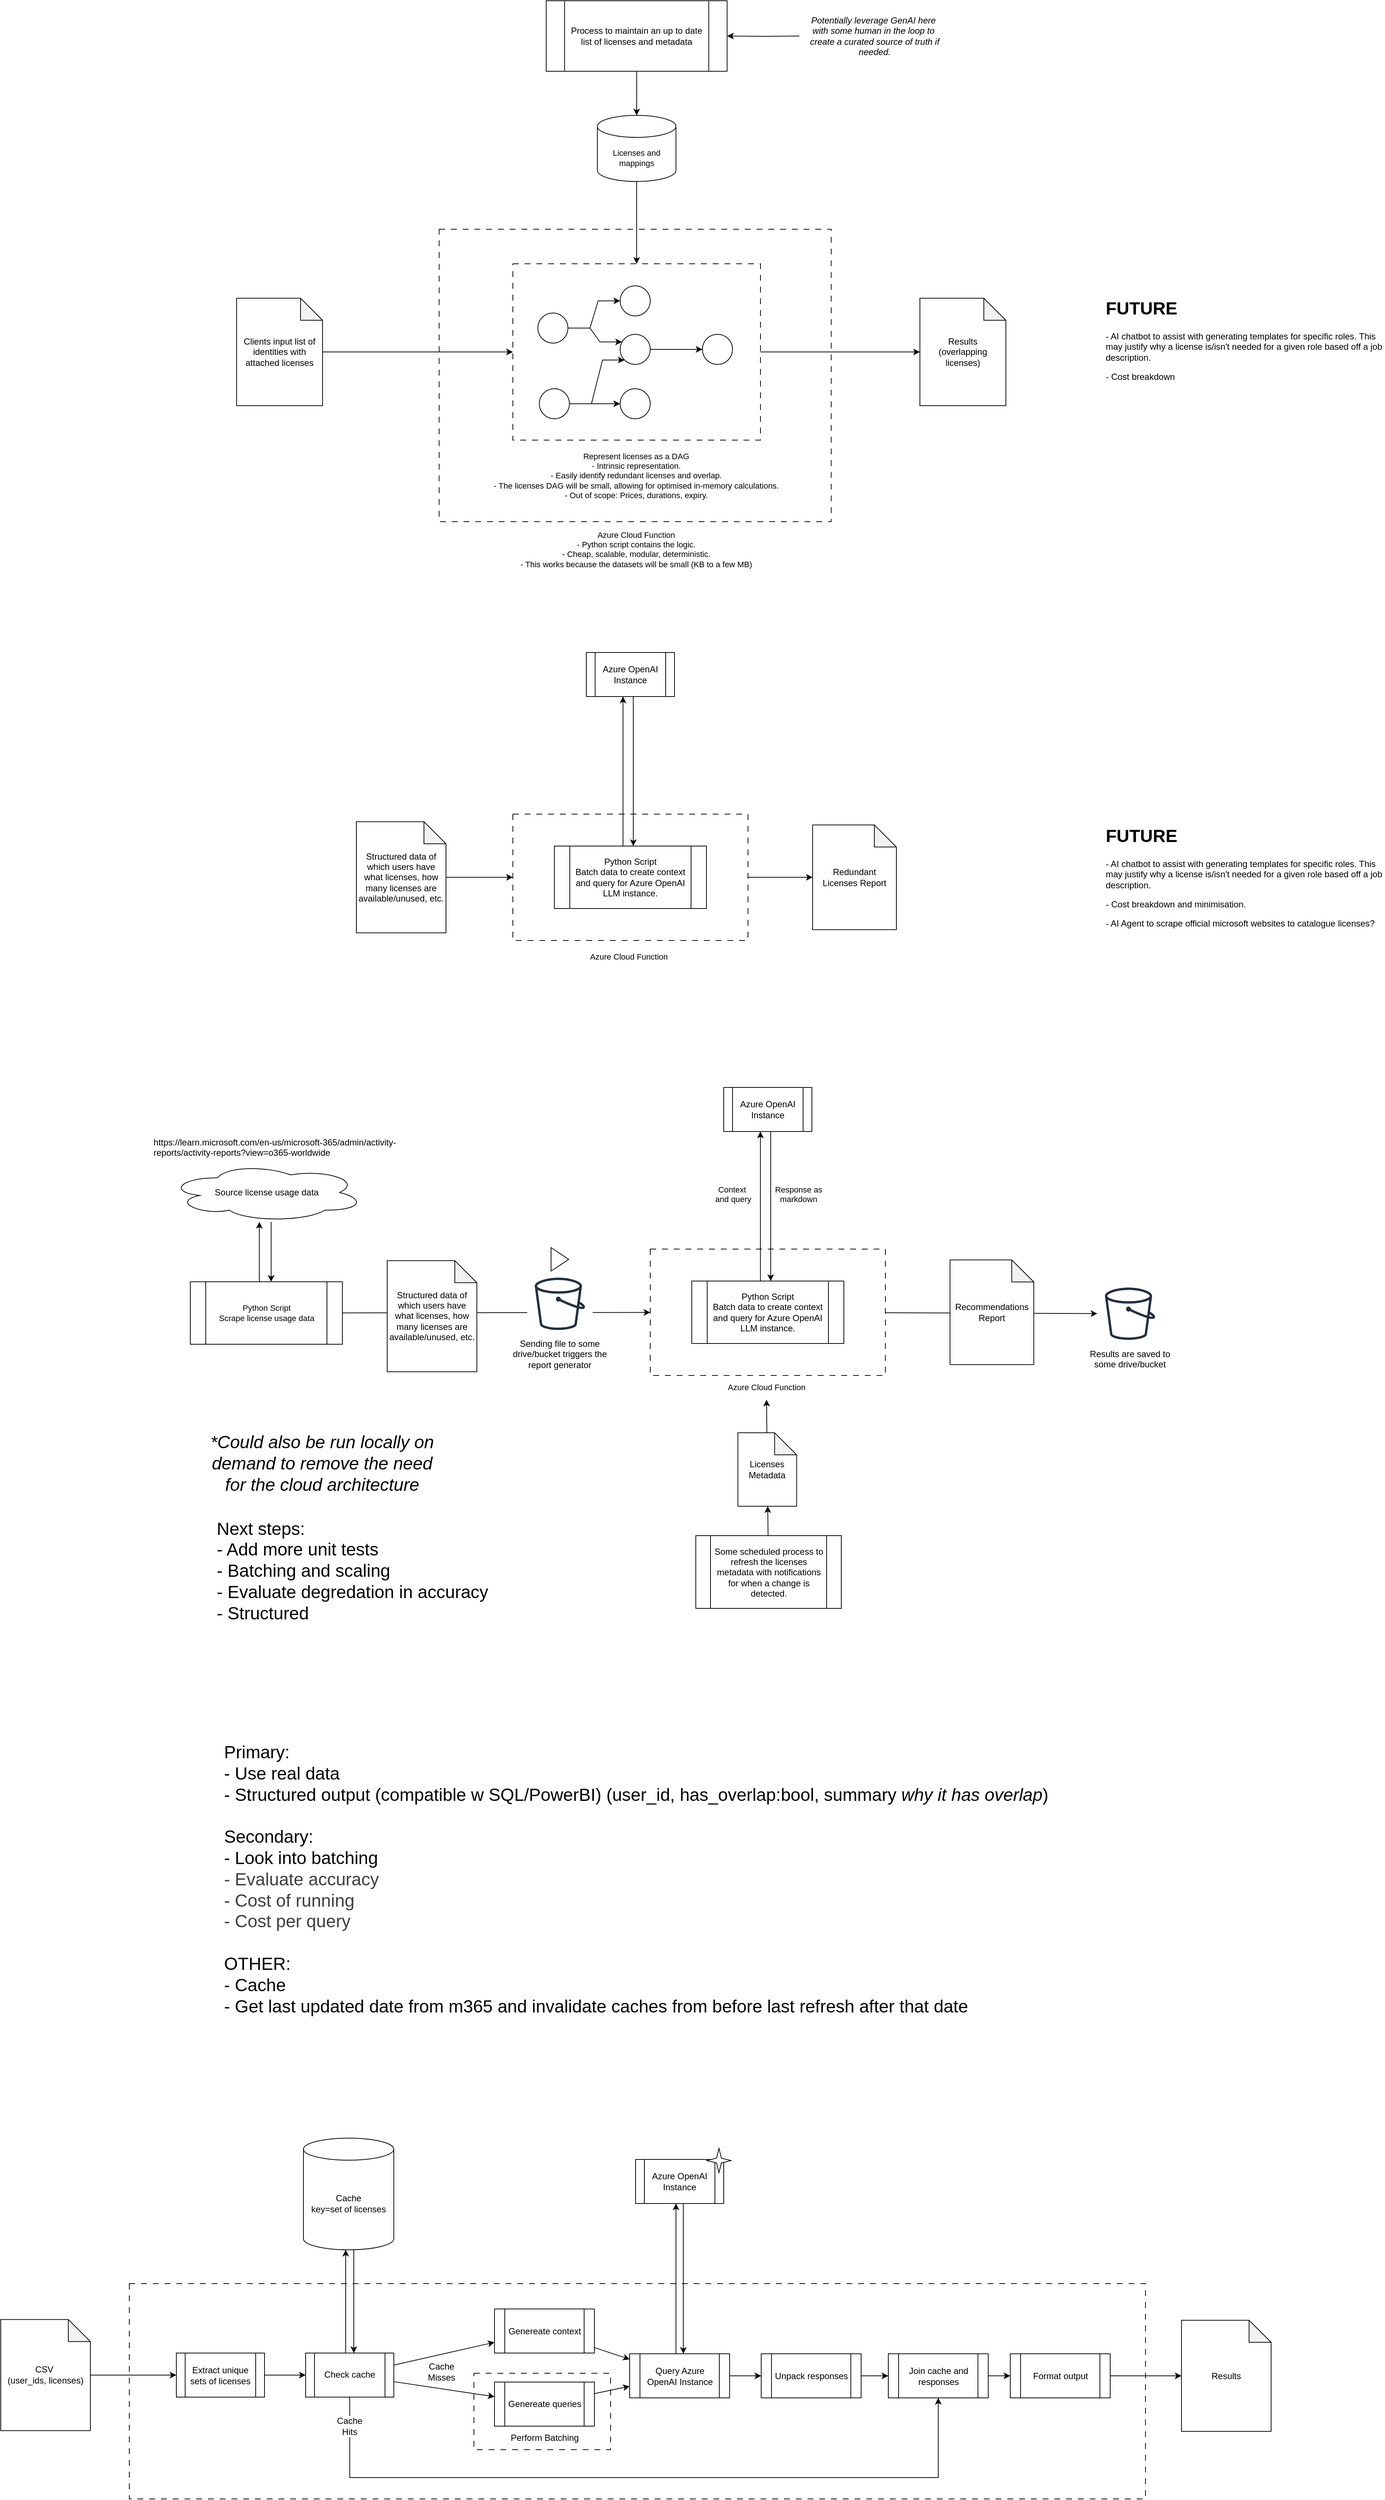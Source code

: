 <mxfile>
    <diagram name="Page-1" id="jkyWEsUThgF6aey1WfAn">
        <mxGraphModel dx="2250" dy="1457" grid="0" gridSize="10" guides="1" tooltips="1" connect="1" arrows="1" fold="1" page="0" pageScale="1" pageWidth="827" pageHeight="1169" math="0" shadow="0">
            <root>
                <mxCell id="0"/>
                <mxCell id="1" parent="0"/>
                <mxCell id="77" value="" style="rounded=0;whiteSpace=wrap;html=1;dashed=1;dashPattern=8 8;" vertex="1" parent="1">
                    <mxGeometry x="-14" y="3149" width="1383" height="293" as="geometry"/>
                </mxCell>
                <mxCell id="108" value="" style="rounded=0;whiteSpace=wrap;html=1;dashed=1;dashPattern=8 8;" vertex="1" parent="1">
                    <mxGeometry x="455" y="3271" width="186" height="104" as="geometry"/>
                </mxCell>
                <mxCell id="11" style="edgeStyle=none;html=1;" parent="1" source="5" target="10" edge="1">
                    <mxGeometry relative="1" as="geometry"/>
                </mxCell>
                <mxCell id="5" value="" style="rounded=0;whiteSpace=wrap;html=1;dashed=1;dashPattern=8 8;" parent="1" vertex="1">
                    <mxGeometry x="508" y="1149" width="320" height="172" as="geometry"/>
                </mxCell>
                <mxCell id="tkoUn3kZjdcvx1pm9AA_-21" value="" style="rounded=0;whiteSpace=wrap;html=1;dashed=1;dashPattern=8 8;" parent="1" vertex="1">
                    <mxGeometry x="407.71" y="353" width="533.58" height="398" as="geometry"/>
                </mxCell>
                <mxCell id="tkoUn3kZjdcvx1pm9AA_-20" style="edgeStyle=orthogonalEdgeStyle;rounded=0;orthogonalLoop=1;jettySize=auto;html=1;" parent="1" source="tkoUn3kZjdcvx1pm9AA_-2" target="tkoUn3kZjdcvx1pm9AA_-19" edge="1">
                    <mxGeometry relative="1" as="geometry"/>
                </mxCell>
                <mxCell id="tkoUn3kZjdcvx1pm9AA_-2" value="" style="rounded=0;whiteSpace=wrap;html=1;dashed=1;dashPattern=8 8;" parent="1" vertex="1">
                    <mxGeometry x="508" y="400" width="337" height="240" as="geometry"/>
                </mxCell>
                <mxCell id="tkoUn3kZjdcvx1pm9AA_-18" style="edgeStyle=orthogonalEdgeStyle;rounded=0;orthogonalLoop=1;jettySize=auto;html=1;entryX=0;entryY=0.5;entryDx=0;entryDy=0;" parent="1" source="tkoUn3kZjdcvx1pm9AA_-1" target="tkoUn3kZjdcvx1pm9AA_-2" edge="1">
                    <mxGeometry relative="1" as="geometry"/>
                </mxCell>
                <mxCell id="tkoUn3kZjdcvx1pm9AA_-1" value="Clients input list of identities with attached licenses" style="shape=note;whiteSpace=wrap;html=1;backgroundOutline=1;darkOpacity=0.05;" parent="1" vertex="1">
                    <mxGeometry x="132" y="446.88" width="117" height="146.25" as="geometry"/>
                </mxCell>
                <mxCell id="tkoUn3kZjdcvx1pm9AA_-3" style="edgeStyle=entityRelationEdgeStyle;rounded=0;orthogonalLoop=1;jettySize=auto;html=1;entryX=0.061;entryY=0.253;entryDx=0;entryDy=0;entryPerimeter=0;" parent="1" source="tkoUn3kZjdcvx1pm9AA_-5" target="tkoUn3kZjdcvx1pm9AA_-8" edge="1">
                    <mxGeometry relative="1" as="geometry"/>
                </mxCell>
                <mxCell id="tkoUn3kZjdcvx1pm9AA_-4" style="edgeStyle=entityRelationEdgeStyle;shape=connector;rounded=0;orthogonalLoop=1;jettySize=auto;html=1;strokeColor=default;align=center;verticalAlign=middle;fontFamily=Helvetica;fontSize=11;fontColor=default;labelBackgroundColor=default;endArrow=classic;" parent="1" source="tkoUn3kZjdcvx1pm9AA_-5" target="tkoUn3kZjdcvx1pm9AA_-6" edge="1">
                    <mxGeometry relative="1" as="geometry"/>
                </mxCell>
                <mxCell id="tkoUn3kZjdcvx1pm9AA_-5" value="" style="ellipse;whiteSpace=wrap;html=1;aspect=fixed;" parent="1" vertex="1">
                    <mxGeometry x="542" y="467" width="41" height="41" as="geometry"/>
                </mxCell>
                <mxCell id="tkoUn3kZjdcvx1pm9AA_-6" value="" style="ellipse;whiteSpace=wrap;html=1;aspect=fixed;" parent="1" vertex="1">
                    <mxGeometry x="654" y="430" width="41" height="41" as="geometry"/>
                </mxCell>
                <mxCell id="tkoUn3kZjdcvx1pm9AA_-7" style="edgeStyle=orthogonalEdgeStyle;rounded=0;orthogonalLoop=1;jettySize=auto;html=1;entryX=0;entryY=0.5;entryDx=0;entryDy=0;" parent="1" source="tkoUn3kZjdcvx1pm9AA_-8" target="tkoUn3kZjdcvx1pm9AA_-12" edge="1">
                    <mxGeometry relative="1" as="geometry"/>
                </mxCell>
                <mxCell id="tkoUn3kZjdcvx1pm9AA_-8" value="" style="ellipse;whiteSpace=wrap;html=1;aspect=fixed;" parent="1" vertex="1">
                    <mxGeometry x="654" y="496" width="41" height="41" as="geometry"/>
                </mxCell>
                <mxCell id="tkoUn3kZjdcvx1pm9AA_-9" style="edgeStyle=entityRelationEdgeStyle;shape=connector;rounded=0;orthogonalLoop=1;jettySize=auto;html=1;strokeColor=default;align=center;verticalAlign=middle;fontFamily=Helvetica;fontSize=11;fontColor=default;labelBackgroundColor=default;endArrow=classic;" parent="1" source="tkoUn3kZjdcvx1pm9AA_-11" target="tkoUn3kZjdcvx1pm9AA_-14" edge="1">
                    <mxGeometry relative="1" as="geometry"/>
                </mxCell>
                <mxCell id="tkoUn3kZjdcvx1pm9AA_-10" style="edgeStyle=entityRelationEdgeStyle;shape=connector;rounded=0;orthogonalLoop=1;jettySize=auto;html=1;entryX=0;entryY=1;entryDx=0;entryDy=0;strokeColor=default;align=center;verticalAlign=middle;fontFamily=Helvetica;fontSize=11;fontColor=default;labelBackgroundColor=default;endArrow=classic;" parent="1" source="tkoUn3kZjdcvx1pm9AA_-11" target="tkoUn3kZjdcvx1pm9AA_-8" edge="1">
                    <mxGeometry relative="1" as="geometry"/>
                </mxCell>
                <mxCell id="tkoUn3kZjdcvx1pm9AA_-11" value="" style="ellipse;whiteSpace=wrap;html=1;aspect=fixed;" parent="1" vertex="1">
                    <mxGeometry x="544" y="570" width="41" height="41" as="geometry"/>
                </mxCell>
                <mxCell id="tkoUn3kZjdcvx1pm9AA_-12" value="" style="ellipse;whiteSpace=wrap;html=1;aspect=fixed;" parent="1" vertex="1">
                    <mxGeometry x="766" y="496" width="41" height="41" as="geometry"/>
                </mxCell>
                <mxCell id="tkoUn3kZjdcvx1pm9AA_-13" value="Represent licenses as a DAG&lt;div&gt;- Intrinsic representation.&lt;br&gt;&lt;div&gt;- Easily identify redundant licenses and overlap.&lt;/div&gt;&lt;/div&gt;&lt;div&gt;- The licenses DAG will be small, allowing for optimised in-memory calculations.&lt;/div&gt;&lt;div&gt;- Out of scope: Prices, durations, expiry.&lt;/div&gt;" style="text;html=1;align=center;verticalAlign=top;whiteSpace=wrap;rounded=0;fontFamily=Helvetica;fontSize=11;fontColor=default;labelBackgroundColor=default;" parent="1" vertex="1">
                    <mxGeometry x="479" y="649" width="393.5" height="67" as="geometry"/>
                </mxCell>
                <mxCell id="tkoUn3kZjdcvx1pm9AA_-14" value="" style="ellipse;whiteSpace=wrap;html=1;aspect=fixed;" parent="1" vertex="1">
                    <mxGeometry x="654" y="570" width="41" height="41" as="geometry"/>
                </mxCell>
                <mxCell id="tkoUn3kZjdcvx1pm9AA_-16" style="edgeStyle=orthogonalEdgeStyle;rounded=0;orthogonalLoop=1;jettySize=auto;html=1;" parent="1" source="tkoUn3kZjdcvx1pm9AA_-15" target="tkoUn3kZjdcvx1pm9AA_-2" edge="1">
                    <mxGeometry relative="1" as="geometry"/>
                </mxCell>
                <mxCell id="tkoUn3kZjdcvx1pm9AA_-15" value="Licenses and mappings" style="shape=cylinder3;whiteSpace=wrap;html=1;boundedLbl=1;backgroundOutline=1;size=15;fontFamily=Helvetica;fontSize=11;fontColor=default;labelBackgroundColor=default;" parent="1" vertex="1">
                    <mxGeometry x="623" y="198" width="107" height="90" as="geometry"/>
                </mxCell>
                <mxCell id="tkoUn3kZjdcvx1pm9AA_-19" value="Results&lt;div&gt;(overlapping licenses)&lt;/div&gt;" style="shape=note;whiteSpace=wrap;html=1;backgroundOutline=1;darkOpacity=0.05;" parent="1" vertex="1">
                    <mxGeometry x="1062" y="446.88" width="117" height="146.25" as="geometry"/>
                </mxCell>
                <mxCell id="tkoUn3kZjdcvx1pm9AA_-22" value="&lt;div&gt;Azure Cloud Function&lt;/div&gt;- Python script contains the logic.&lt;div&gt;- Cheap, scalable, modular, deterministic.&lt;/div&gt;&lt;div&gt;- This works because the datasets will be small (KB to a few MB)&lt;/div&gt;" style="text;html=1;align=center;verticalAlign=top;whiteSpace=wrap;rounded=0;fontFamily=Helvetica;fontSize=11;fontColor=default;labelBackgroundColor=default;" parent="1" vertex="1">
                    <mxGeometry x="478.75" y="756" width="393.5" height="79" as="geometry"/>
                </mxCell>
                <mxCell id="tkoUn3kZjdcvx1pm9AA_-25" style="edgeStyle=orthogonalEdgeStyle;rounded=0;orthogonalLoop=1;jettySize=auto;html=1;" parent="1" source="tkoUn3kZjdcvx1pm9AA_-24" target="tkoUn3kZjdcvx1pm9AA_-15" edge="1">
                    <mxGeometry relative="1" as="geometry"/>
                </mxCell>
                <mxCell id="tkoUn3kZjdcvx1pm9AA_-24" value="Process to maintain an up to date list of licenses and metadata" style="shape=process;whiteSpace=wrap;html=1;backgroundOutline=1;" parent="1" vertex="1">
                    <mxGeometry x="553.38" y="42" width="246.25" height="96" as="geometry"/>
                </mxCell>
                <mxCell id="tkoUn3kZjdcvx1pm9AA_-27" style="edgeStyle=orthogonalEdgeStyle;rounded=0;orthogonalLoop=1;jettySize=auto;html=1;entryX=1;entryY=0.5;entryDx=0;entryDy=0;" parent="1" target="tkoUn3kZjdcvx1pm9AA_-24" edge="1">
                    <mxGeometry relative="1" as="geometry">
                        <mxPoint x="898" y="90" as="sourcePoint"/>
                    </mxGeometry>
                </mxCell>
                <mxCell id="tkoUn3kZjdcvx1pm9AA_-29" value="&lt;span style=&quot;font-style: italic;&quot;&gt;Potentially leverage GenAI here&amp;nbsp;&lt;/span&gt;&lt;div style=&quot;font-style: italic;&quot;&gt;with some human in the loop to&amp;nbsp;&lt;/div&gt;&lt;div style=&quot;font-style: italic;&quot;&gt;create a curated source of truth if needed.&lt;/div&gt;" style="text;html=1;align=center;verticalAlign=middle;whiteSpace=wrap;rounded=0;" parent="1" vertex="1">
                    <mxGeometry x="896" y="51.5" width="209" height="77" as="geometry"/>
                </mxCell>
                <mxCell id="3" value="&lt;h1 style=&quot;margin-top: 0px;&quot;&gt;FUTURE&lt;/h1&gt;&lt;p&gt;- AI chatbot to assist with generating templates for specific roles. This may justify why a license is/isn&#39;t needed for a given role based off a job description.&lt;/p&gt;&lt;p&gt;- Cost breakdown&lt;/p&gt;&lt;p&gt;&lt;br&gt;&lt;/p&gt;" style="text;html=1;whiteSpace=wrap;overflow=hidden;rounded=0;" parent="1" vertex="1">
                    <mxGeometry x="1313" y="439.5" width="381" height="154" as="geometry"/>
                </mxCell>
                <mxCell id="13" style="edgeStyle=none;html=1;endArrow=classic;endFill=1;" parent="1" edge="1">
                    <mxGeometry relative="1" as="geometry">
                        <mxPoint x="657.91" y="1192.5" as="sourcePoint"/>
                        <mxPoint x="657.91" y="989" as="targetPoint"/>
                    </mxGeometry>
                </mxCell>
                <mxCell id="4" value="&lt;div&gt;Python Script&lt;/div&gt;&lt;div&gt;Batch data to create context and query for Azure OpenAI LLM instance.&lt;/div&gt;" style="shape=process;whiteSpace=wrap;html=1;backgroundOutline=1;" parent="1" vertex="1">
                    <mxGeometry x="564.5" y="1192.5" width="207" height="85" as="geometry"/>
                </mxCell>
                <mxCell id="6" value="&lt;div&gt;Azure Cloud Function&lt;/div&gt;" style="text;html=1;align=center;verticalAlign=top;whiteSpace=wrap;rounded=0;fontFamily=Helvetica;fontSize=11;fontColor=default;labelBackgroundColor=default;" parent="1" vertex="1">
                    <mxGeometry x="468.5" y="1329.5" width="393.5" height="79" as="geometry"/>
                </mxCell>
                <mxCell id="9" style="edgeStyle=none;html=1;" parent="1" source="8" target="5" edge="1">
                    <mxGeometry relative="1" as="geometry"/>
                </mxCell>
                <mxCell id="8" value="Structured data of which users have what licenses, how many licenses are available/unused, etc." style="shape=note;whiteSpace=wrap;html=1;backgroundOutline=1;darkOpacity=0.05;" parent="1" vertex="1">
                    <mxGeometry x="295" y="1159.38" width="122" height="151.25" as="geometry"/>
                </mxCell>
                <mxCell id="10" value="Redundant&lt;div&gt;Licenses Report&lt;/div&gt;" style="shape=note;whiteSpace=wrap;html=1;backgroundOutline=1;darkOpacity=0.05;" parent="1" vertex="1">
                    <mxGeometry x="916" y="1163.75" width="114" height="142.5" as="geometry"/>
                </mxCell>
                <mxCell id="12" value="Azure OpenAI Instance" style="shape=process;whiteSpace=wrap;html=1;backgroundOutline=1;" parent="1" vertex="1">
                    <mxGeometry x="608" y="929" width="120" height="60" as="geometry"/>
                </mxCell>
                <mxCell id="14" style="edgeStyle=none;html=1;endArrow=none;endFill=0;startArrow=classic;startFill=1;" parent="1" edge="1">
                    <mxGeometry relative="1" as="geometry">
                        <mxPoint x="671.91" y="1192.5" as="sourcePoint"/>
                        <mxPoint x="671.91" y="989" as="targetPoint"/>
                    </mxGeometry>
                </mxCell>
                <mxCell id="15" value="&lt;h1 style=&quot;margin-top: 0px;&quot;&gt;FUTURE&lt;/h1&gt;&lt;p&gt;- AI chatbot to assist with generating templates for specific roles. This may justify why a license is/isn&#39;t needed for a given role based off a job description.&lt;/p&gt;&lt;p&gt;- Cost breakdown and minimisation.&lt;/p&gt;&lt;p&gt;- AI Agent to scrape official microsoft websites to catalogue licenses?&lt;/p&gt;&lt;p&gt;&lt;br&gt;&lt;/p&gt;" style="text;html=1;whiteSpace=wrap;overflow=hidden;rounded=0;" parent="1" vertex="1">
                    <mxGeometry x="1313" y="1158" width="381" height="154" as="geometry"/>
                </mxCell>
                <mxCell id="50" style="edgeStyle=none;html=1;" parent="1" source="17" target="47" edge="1">
                    <mxGeometry relative="1" as="geometry"/>
                </mxCell>
                <mxCell id="17" value="" style="rounded=0;whiteSpace=wrap;html=1;dashed=1;dashPattern=8 8;" parent="1" vertex="1">
                    <mxGeometry x="695" y="1741" width="320" height="172" as="geometry"/>
                </mxCell>
                <mxCell id="18" style="edgeStyle=none;html=1;endArrow=classic;endFill=1;" parent="1" edge="1">
                    <mxGeometry relative="1" as="geometry">
                        <mxPoint x="844.91" y="1784.5" as="sourcePoint"/>
                        <mxPoint x="844.91" y="1581" as="targetPoint"/>
                    </mxGeometry>
                </mxCell>
                <mxCell id="19" value="&lt;div&gt;Python Script&lt;/div&gt;&lt;div&gt;Batch data to create context and query for Azure OpenAI LLM instance.&lt;/div&gt;" style="shape=process;whiteSpace=wrap;html=1;backgroundOutline=1;" parent="1" vertex="1">
                    <mxGeometry x="751.5" y="1784.5" width="207" height="85" as="geometry"/>
                </mxCell>
                <mxCell id="22" value="Recommendations&lt;br&gt;Report" style="shape=note;whiteSpace=wrap;html=1;backgroundOutline=1;darkOpacity=0.05;" parent="1" vertex="1">
                    <mxGeometry x="1103" y="1755.75" width="114" height="142.5" as="geometry"/>
                </mxCell>
                <mxCell id="23" value="Azure OpenAI Instance" style="shape=process;whiteSpace=wrap;html=1;backgroundOutline=1;" parent="1" vertex="1">
                    <mxGeometry x="795" y="1521" width="120" height="60" as="geometry"/>
                </mxCell>
                <mxCell id="24" style="edgeStyle=none;html=1;endArrow=none;endFill=0;startArrow=classic;startFill=1;" parent="1" edge="1">
                    <mxGeometry relative="1" as="geometry">
                        <mxPoint x="858.91" y="1784.5" as="sourcePoint"/>
                        <mxPoint x="858.91" y="1581" as="targetPoint"/>
                    </mxGeometry>
                </mxCell>
                <mxCell id="26" value="&lt;div&gt;Azure Cloud Function&lt;/div&gt;" style="text;html=1;align=center;verticalAlign=top;whiteSpace=wrap;rounded=0;fontFamily=Helvetica;fontSize=11;fontColor=default;labelBackgroundColor=default;" parent="1" vertex="1">
                    <mxGeometry x="745.75" y="1916" width="214.75" height="30" as="geometry"/>
                </mxCell>
                <mxCell id="35" style="edgeStyle=none;html=1;" parent="1" edge="1">
                    <mxGeometry relative="1" as="geometry">
                        <mxPoint x="162.95" y="1785.5" as="sourcePoint"/>
                        <mxPoint x="162.95" y="1704" as="targetPoint"/>
                    </mxGeometry>
                </mxCell>
                <mxCell id="33" value="&lt;div style=&quot;font-size: 11px;&quot;&gt;Python Script&lt;/div&gt;&lt;div style=&quot;font-size: 11px;&quot;&gt;Scrape license usage data&lt;/div&gt;" style="shape=process;whiteSpace=wrap;html=1;backgroundOutline=1;" parent="1" vertex="1">
                    <mxGeometry x="69" y="1785.5" width="207" height="85" as="geometry"/>
                </mxCell>
                <mxCell id="34" value="Source license usage data" style="ellipse;shape=cloud;whiteSpace=wrap;html=1;" parent="1" vertex="1">
                    <mxGeometry x="39.5" y="1624" width="266" height="80" as="geometry"/>
                </mxCell>
                <mxCell id="36" style="edgeStyle=none;html=1;startArrow=classic;startFill=1;endArrow=none;endFill=0;" parent="1" edge="1">
                    <mxGeometry relative="1" as="geometry">
                        <mxPoint x="179" y="1785.5" as="sourcePoint"/>
                        <mxPoint x="179" y="1704" as="targetPoint"/>
                    </mxGeometry>
                </mxCell>
                <UserObject label="https://learn.microsoft.com/en-us/microsoft-365/admin/activity-reports/activity-reports?view=o365-worldwide" link="https://learn.microsoft.com/en-us/microsoft-365/admin/activity-reports/activity-reports?view=o365-worldwide" id="37">
                    <mxCell style="text;whiteSpace=wrap;" parent="1" vertex="1">
                        <mxGeometry x="17" y="1582" width="335" height="51" as="geometry"/>
                    </mxCell>
                </UserObject>
                <mxCell id="40" value="&lt;div&gt;Context&amp;nbsp;&lt;/div&gt;&lt;div&gt;and query&lt;/div&gt;" style="text;html=1;align=center;verticalAlign=top;whiteSpace=wrap;rounded=0;fontFamily=Helvetica;fontSize=11;fontColor=default;labelBackgroundColor=default;" parent="1" vertex="1">
                    <mxGeometry x="773" y="1647" width="70" height="41" as="geometry"/>
                </mxCell>
                <mxCell id="41" value="Response as markdown" style="text;html=1;align=center;verticalAlign=top;whiteSpace=wrap;rounded=0;fontFamily=Helvetica;fontSize=11;fontColor=default;labelBackgroundColor=default;" parent="1" vertex="1">
                    <mxGeometry x="862" y="1647" width="70" height="41" as="geometry"/>
                </mxCell>
                <mxCell id="43" value="" style="edgeStyle=none;html=1;" parent="1" source="33" target="17" edge="1">
                    <mxGeometry relative="1" as="geometry">
                        <mxPoint x="342" y="1827" as="sourcePoint"/>
                        <mxPoint x="586" y="1824.5" as="targetPoint"/>
                    </mxGeometry>
                </mxCell>
                <mxCell id="21" value="Structured data of which users have what licenses, how many licenses are available/unused, etc." style="shape=note;whiteSpace=wrap;html=1;backgroundOutline=1;darkOpacity=0.05;" parent="1" vertex="1">
                    <mxGeometry x="337" y="1756.75" width="122" height="151.25" as="geometry"/>
                </mxCell>
                <mxCell id="45" value="" style="sketch=0;outlineConnect=0;fontColor=#232F3E;gradientColor=none;strokeColor=#232F3E;fillColor=#ffffff;dashed=0;verticalLabelPosition=bottom;verticalAlign=top;align=center;html=1;fontSize=12;fontStyle=0;aspect=fixed;shape=mxgraph.aws4.resourceIcon;resIcon=mxgraph.aws4.bucket;" parent="1" vertex="1">
                    <mxGeometry x="527.5" y="1771" width="89" height="89" as="geometry"/>
                </mxCell>
                <mxCell id="46" value="&lt;span style=&quot;color: rgb(0, 0, 0); font-family: Helvetica; font-size: 12px; font-style: normal; font-variant-ligatures: normal; font-variant-caps: normal; font-weight: 400; letter-spacing: normal; orphans: 2; text-indent: 0px; text-transform: none; widows: 2; word-spacing: 0px; -webkit-text-stroke-width: 0px; white-space: normal; background-color: rgb(255, 255, 255); text-decoration-thickness: initial; text-decoration-style: initial; text-decoration-color: initial; float: none; display: inline !important;&quot;&gt;Sending file to some drive/bucket triggers the report generator&lt;/span&gt;" style="text;whiteSpace=wrap;html=1;align=center;" parent="1" vertex="1">
                    <mxGeometry x="506" y="1856" width="132" height="52" as="geometry"/>
                </mxCell>
                <mxCell id="47" value="" style="sketch=0;outlineConnect=0;fontColor=#232F3E;gradientColor=none;strokeColor=#232F3E;fillColor=#ffffff;dashed=0;verticalLabelPosition=bottom;verticalAlign=top;align=center;html=1;fontSize=12;fontStyle=0;aspect=fixed;shape=mxgraph.aws4.resourceIcon;resIcon=mxgraph.aws4.bucket;" parent="1" vertex="1">
                    <mxGeometry x="1303.5" y="1784.5" width="89" height="89" as="geometry"/>
                </mxCell>
                <mxCell id="48" value="&lt;span style=&quot;color: rgb(0, 0, 0); font-family: Helvetica; font-size: 12px; font-style: normal; font-variant-ligatures: normal; font-variant-caps: normal; font-weight: 400; letter-spacing: normal; orphans: 2; text-indent: 0px; text-transform: none; widows: 2; word-spacing: 0px; -webkit-text-stroke-width: 0px; white-space: normal; background-color: rgb(255, 255, 255); text-decoration-thickness: initial; text-decoration-style: initial; text-decoration-color: initial; float: none; display: inline !important;&quot;&gt;Results are saved to some drive/bucket&lt;/span&gt;" style="text;whiteSpace=wrap;html=1;align=center;" parent="1" vertex="1">
                    <mxGeometry x="1282" y="1869.5" width="132" height="52" as="geometry"/>
                </mxCell>
                <mxCell id="51" value="&lt;font style=&quot;font-size: 24px;&quot;&gt;*Could also be run locally on demand to remove the need for the cloud architecture&lt;/font&gt;" style="text;html=1;align=center;verticalAlign=middle;whiteSpace=wrap;rounded=0;fontStyle=2" parent="1" vertex="1">
                    <mxGeometry x="80.5" y="2018" width="334.5" height="30" as="geometry"/>
                </mxCell>
                <mxCell id="52" value="&lt;span style=&quot;font-size: 24px; font-style: normal;&quot;&gt;Next steps:&lt;/span&gt;&lt;div&gt;&lt;span style=&quot;font-size: 24px; font-style: normal;&quot;&gt;- Add more unit tests&lt;/span&gt;&lt;/div&gt;&lt;div&gt;&lt;span style=&quot;font-size: 24px; font-style: normal;&quot;&gt;- Batching and scaling&lt;/span&gt;&lt;/div&gt;&lt;div&gt;&lt;span style=&quot;font-size: 24px; font-style: normal;&quot;&gt;- Evaluate degredation in accuracy&amp;nbsp;&lt;/span&gt;&lt;/div&gt;&lt;div&gt;&lt;span style=&quot;font-size: 24px; font-style: normal;&quot;&gt;- Structured&lt;/span&gt;&lt;/div&gt;" style="text;html=1;align=left;verticalAlign=middle;whiteSpace=wrap;rounded=0;fontStyle=2" parent="1" vertex="1">
                    <mxGeometry x="102.5" y="2130" width="425" height="97" as="geometry"/>
                </mxCell>
                <mxCell id="53" value="" style="triangle;whiteSpace=wrap;html=1;" parent="1" vertex="1">
                    <mxGeometry x="560" y="1739" width="24" height="32" as="geometry"/>
                </mxCell>
                <mxCell id="64" style="edgeStyle=none;html=1;" parent="1" source="60" target="26" edge="1">
                    <mxGeometry relative="1" as="geometry"/>
                </mxCell>
                <mxCell id="62" value="Some scheduled process to refresh the licenses metadata with notifications for when a change is detected." style="shape=process;whiteSpace=wrap;html=1;backgroundOutline=1;" parent="1" vertex="1">
                    <mxGeometry x="757" y="2131" width="198" height="99" as="geometry"/>
                </mxCell>
                <mxCell id="65" value="" style="edgeStyle=none;html=1;" parent="1" source="62" target="60" edge="1">
                    <mxGeometry relative="1" as="geometry">
                        <mxPoint x="855" y="2184" as="sourcePoint"/>
                        <mxPoint x="853" y="1946" as="targetPoint"/>
                    </mxGeometry>
                </mxCell>
                <mxCell id="60" value="Licenses Metadata" style="shape=note;whiteSpace=wrap;html=1;backgroundOutline=1;darkOpacity=0.05;" parent="1" vertex="1">
                    <mxGeometry x="814.25" y="1991" width="80" height="100" as="geometry"/>
                </mxCell>
                <mxCell id="66" value="&lt;span style=&quot;font-size: 24px; font-style: normal;&quot;&gt;Primary:&lt;/span&gt;&lt;div&gt;&lt;span style=&quot;font-size: 24px; font-style: normal;&quot;&gt;- Use real data&lt;/span&gt;&lt;div&gt;&lt;span style=&quot;font-size: 24px; font-style: normal;&quot;&gt;- Structured output (compatible w SQL/PowerBI) (user_id, has_overlap:bool, summary &lt;/span&gt;&lt;span style=&quot;font-size: 24px;&quot;&gt;why it has overlap&lt;/span&gt;&lt;span style=&quot;font-size: 24px; font-style: normal;&quot;&gt;)&lt;/span&gt;&lt;/div&gt;&lt;div&gt;&lt;span style=&quot;font-size: 24px; font-style: normal;&quot;&gt;&lt;br&gt;&lt;/span&gt;&lt;/div&gt;&lt;div&gt;&lt;span style=&quot;font-size: 24px; font-style: normal;&quot;&gt;Secondary:&lt;/span&gt;&lt;/div&gt;&lt;div&gt;&lt;span style=&quot;font-size: 24px; font-style: normal;&quot;&gt;- Look into batching&lt;/span&gt;&lt;/div&gt;&lt;div&gt;&lt;span style=&quot;color: rgb(63, 63, 63); font-size: 24px; font-style: normal;&quot;&gt;- Evaluate accuracy&lt;/span&gt;&lt;/div&gt;&lt;/div&gt;&lt;div&gt;&lt;span style=&quot;color: rgb(63, 63, 63); font-size: 24px; font-style: normal;&quot;&gt;- Cost of running&lt;/span&gt;&lt;/div&gt;&lt;div&gt;&lt;span style=&quot;color: rgb(63, 63, 63); font-size: 24px; font-style: normal;&quot;&gt;- Cost per query&lt;/span&gt;&lt;/div&gt;&lt;div&gt;&lt;span style=&quot;color: rgb(63, 63, 63); font-size: 24px; font-style: normal;&quot;&gt;&lt;br&gt;&lt;/span&gt;&lt;/div&gt;&lt;div&gt;&lt;span style=&quot;font-size: 24px; font-style: normal;&quot;&gt;OTHER:&lt;/span&gt;&lt;/div&gt;&lt;div&gt;&lt;span style=&quot;font-size: 24px; font-style: normal;&quot;&gt;- Cache&lt;/span&gt;&lt;/div&gt;&lt;div&gt;&lt;span style=&quot;font-size: 24px; font-style: normal;&quot;&gt;- Get last updated date from m365 and invalidate caches from before last refresh after that date&lt;/span&gt;&lt;/div&gt;" style="text;html=1;align=left;verticalAlign=top;whiteSpace=wrap;rounded=0;fontStyle=2" parent="1" vertex="1">
                    <mxGeometry x="113" y="2405" width="1275" height="451" as="geometry"/>
                </mxCell>
                <mxCell id="69" style="edgeStyle=none;html=1;" edge="1" parent="1" source="67" target="68">
                    <mxGeometry relative="1" as="geometry"/>
                </mxCell>
                <mxCell id="67" value="CSV&amp;nbsp;&lt;div&gt;(user_ids, licenses)&lt;/div&gt;" style="shape=note;whiteSpace=wrap;html=1;backgroundOutline=1;darkOpacity=0.05;" vertex="1" parent="1">
                    <mxGeometry x="-189" y="3197.87" width="122" height="151.25" as="geometry"/>
                </mxCell>
                <mxCell id="94" style="edgeStyle=none;html=1;" edge="1" parent="1" source="68" target="93">
                    <mxGeometry relative="1" as="geometry"/>
                </mxCell>
                <mxCell id="68" value="Extract unique sets of licenses" style="shape=process;whiteSpace=wrap;html=1;backgroundOutline=1;" vertex="1" parent="1">
                    <mxGeometry x="50" y="3243.5" width="120" height="60" as="geometry"/>
                </mxCell>
                <mxCell id="74" style="edgeStyle=none;html=1;entryX=0.5;entryY=0;entryDx=0;entryDy=0;" edge="1" parent="1">
                    <mxGeometry relative="1" as="geometry">
                        <mxPoint x="291.5" y="3102.99" as="sourcePoint"/>
                        <mxPoint x="291.5" y="3243.5" as="targetPoint"/>
                    </mxGeometry>
                </mxCell>
                <mxCell id="70" value="Cache&lt;br&gt;key=set of licenses" style="shape=cylinder3;whiteSpace=wrap;html=1;boundedLbl=1;backgroundOutline=1;size=15;" vertex="1" parent="1">
                    <mxGeometry x="223" y="2951" width="123" height="151.99" as="geometry"/>
                </mxCell>
                <mxCell id="73" style="edgeStyle=none;html=1;entryX=0.5;entryY=1;entryDx=0;entryDy=0;entryPerimeter=0;" edge="1" parent="1">
                    <mxGeometry relative="1" as="geometry">
                        <mxPoint x="280.5" y="3243.5" as="sourcePoint"/>
                        <mxPoint x="280.5" y="3102.99" as="targetPoint"/>
                    </mxGeometry>
                </mxCell>
                <mxCell id="80" style="edgeStyle=none;html=1;" edge="1" parent="1" source="76" target="79">
                    <mxGeometry relative="1" as="geometry"/>
                </mxCell>
                <mxCell id="76" value="Genereate context" style="shape=process;whiteSpace=wrap;html=1;backgroundOutline=1;" vertex="1" parent="1">
                    <mxGeometry x="483" y="3183.5" width="136" height="60" as="geometry"/>
                </mxCell>
                <mxCell id="88" style="edgeStyle=none;html=1;" edge="1" parent="1">
                    <mxGeometry relative="1" as="geometry">
                        <mxPoint x="730" y="3244.5" as="sourcePoint"/>
                        <mxPoint x="730" y="3040" as="targetPoint"/>
                    </mxGeometry>
                </mxCell>
                <mxCell id="92" style="edgeStyle=none;html=1;" edge="1" parent="1" source="79" target="91">
                    <mxGeometry relative="1" as="geometry"/>
                </mxCell>
                <mxCell id="79" value="Query Azure OpenAI Instance" style="shape=process;whiteSpace=wrap;html=1;backgroundOutline=1;" vertex="1" parent="1">
                    <mxGeometry x="667" y="3244.5" width="136" height="60" as="geometry"/>
                </mxCell>
                <mxCell id="89" style="edgeStyle=none;html=1;" edge="1" parent="1">
                    <mxGeometry relative="1" as="geometry">
                        <mxPoint x="740" y="3040" as="sourcePoint"/>
                        <mxPoint x="740" y="3244.5" as="targetPoint"/>
                    </mxGeometry>
                </mxCell>
                <mxCell id="81" value="Azure OpenAI Instance" style="shape=process;whiteSpace=wrap;html=1;backgroundOutline=1;" vertex="1" parent="1">
                    <mxGeometry x="675" y="2980" width="120" height="60" as="geometry"/>
                </mxCell>
                <mxCell id="84" style="edgeStyle=none;html=1;" edge="1" parent="1" source="82" target="79">
                    <mxGeometry relative="1" as="geometry"/>
                </mxCell>
                <mxCell id="82" value="Genereate queries" style="shape=process;whiteSpace=wrap;html=1;backgroundOutline=1;" vertex="1" parent="1">
                    <mxGeometry x="483" y="3283" width="136" height="60" as="geometry"/>
                </mxCell>
                <mxCell id="90" value="" style="verticalLabelPosition=bottom;verticalAlign=top;html=1;shape=mxgraph.basic.4_point_star_2;dx=0.8;" vertex="1" parent="1">
                    <mxGeometry x="772" y="2965" width="33" height="33" as="geometry"/>
                </mxCell>
                <mxCell id="101" style="edgeStyle=none;html=1;" edge="1" parent="1" source="91" target="100">
                    <mxGeometry relative="1" as="geometry"/>
                </mxCell>
                <mxCell id="91" value="Unpack responses" style="shape=process;whiteSpace=wrap;html=1;backgroundOutline=1;" vertex="1" parent="1">
                    <mxGeometry x="846" y="3244.5" width="136" height="60" as="geometry"/>
                </mxCell>
                <mxCell id="95" style="edgeStyle=none;html=1;" edge="1" parent="1" source="93" target="76">
                    <mxGeometry relative="1" as="geometry"/>
                </mxCell>
                <mxCell id="96" style="edgeStyle=none;html=1;" edge="1" parent="1" source="93" target="82">
                    <mxGeometry relative="1" as="geometry"/>
                </mxCell>
                <mxCell id="105" style="edgeStyle=orthogonalEdgeStyle;html=1;entryX=0.5;entryY=1;entryDx=0;entryDy=0;rounded=0;curved=0;" edge="1" parent="1" source="93" target="100">
                    <mxGeometry relative="1" as="geometry">
                        <Array as="points">
                            <mxPoint x="286" y="3413"/>
                            <mxPoint x="1087" y="3413"/>
                        </Array>
                    </mxGeometry>
                </mxCell>
                <mxCell id="93" value="Check cache" style="shape=process;whiteSpace=wrap;html=1;backgroundOutline=1;" vertex="1" parent="1">
                    <mxGeometry x="226" y="3243.49" width="120" height="60" as="geometry"/>
                </mxCell>
                <mxCell id="98" value="Cache&lt;br&gt;Misses" style="text;html=1;align=center;verticalAlign=middle;whiteSpace=wrap;rounded=0;" vertex="1" parent="1">
                    <mxGeometry x="381" y="3254" width="60" height="30" as="geometry"/>
                </mxCell>
                <mxCell id="112" style="edgeStyle=none;html=1;" edge="1" parent="1" source="100" target="111">
                    <mxGeometry relative="1" as="geometry"/>
                </mxCell>
                <mxCell id="100" value="Join cache and responses" style="shape=process;whiteSpace=wrap;html=1;backgroundOutline=1;" vertex="1" parent="1">
                    <mxGeometry x="1019" y="3244.5" width="136" height="60" as="geometry"/>
                </mxCell>
                <mxCell id="97" value="Cache Hits" style="text;html=1;align=center;verticalAlign=middle;whiteSpace=wrap;rounded=0;labelBackgroundColor=default;" vertex="1" parent="1">
                    <mxGeometry x="256" y="3328.25" width="60" height="30" as="geometry"/>
                </mxCell>
                <mxCell id="110" value="Perform Batching" style="text;html=1;align=center;verticalAlign=middle;resizable=0;points=[];autosize=1;strokeColor=none;fillColor=none;" vertex="1" parent="1">
                    <mxGeometry x="495.5" y="3346" width="111" height="26" as="geometry"/>
                </mxCell>
                <mxCell id="114" style="edgeStyle=none;html=1;" edge="1" parent="1" source="111" target="113">
                    <mxGeometry relative="1" as="geometry"/>
                </mxCell>
                <mxCell id="111" value="Format output" style="shape=process;whiteSpace=wrap;html=1;backgroundOutline=1;" vertex="1" parent="1">
                    <mxGeometry x="1185" y="3244.5" width="136" height="60" as="geometry"/>
                </mxCell>
                <mxCell id="113" value="Results" style="shape=note;whiteSpace=wrap;html=1;backgroundOutline=1;darkOpacity=0.05;" vertex="1" parent="1">
                    <mxGeometry x="1418" y="3198.88" width="122" height="151.25" as="geometry"/>
                </mxCell>
            </root>
        </mxGraphModel>
    </diagram>
</mxfile>
